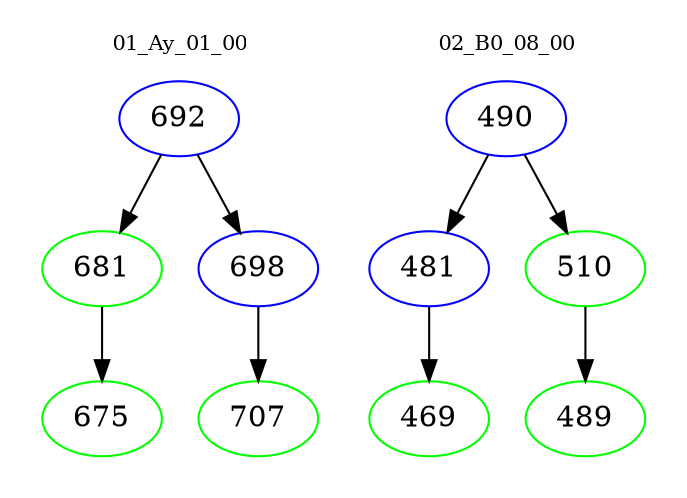 digraph{
subgraph cluster_0 {
color = white
label = "01_Ay_01_00";
fontsize=10;
T0_692 [label="692", color="blue"]
T0_692 -> T0_681 [color="black"]
T0_681 [label="681", color="green"]
T0_681 -> T0_675 [color="black"]
T0_675 [label="675", color="green"]
T0_692 -> T0_698 [color="black"]
T0_698 [label="698", color="blue"]
T0_698 -> T0_707 [color="black"]
T0_707 [label="707", color="green"]
}
subgraph cluster_1 {
color = white
label = "02_B0_08_00";
fontsize=10;
T1_490 [label="490", color="blue"]
T1_490 -> T1_481 [color="black"]
T1_481 [label="481", color="blue"]
T1_481 -> T1_469 [color="black"]
T1_469 [label="469", color="green"]
T1_490 -> T1_510 [color="black"]
T1_510 [label="510", color="green"]
T1_510 -> T1_489 [color="black"]
T1_489 [label="489", color="green"]
}
}

